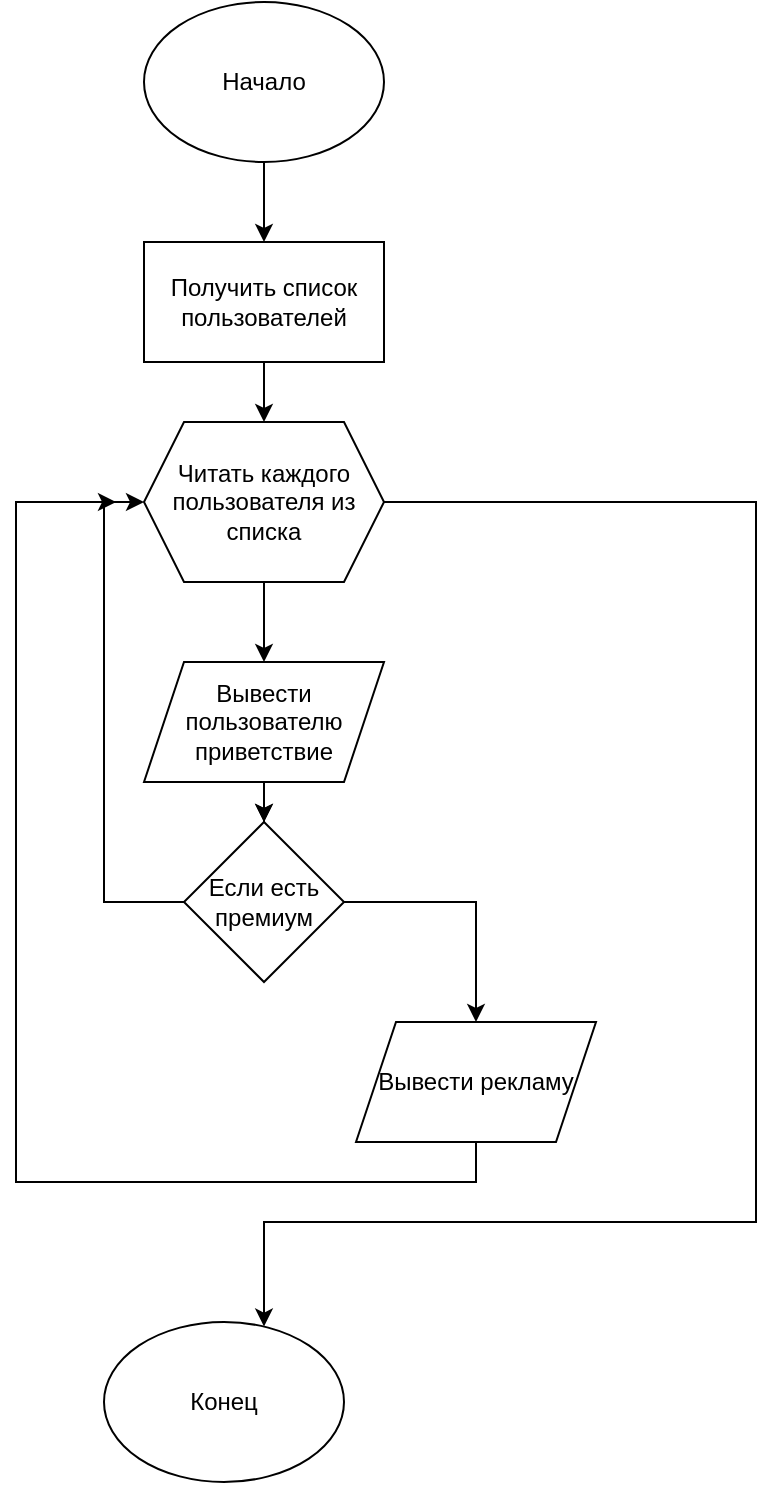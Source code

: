 <mxfile version="17.1.5" type="github">
  <diagram id="eoeE-TZlK-y4NeMJoAB7" name="Page-1">
    <mxGraphModel dx="1160" dy="781" grid="1" gridSize="10" guides="1" tooltips="1" connect="1" arrows="1" fold="1" page="1" pageScale="1" pageWidth="827" pageHeight="1169" math="0" shadow="0">
      <root>
        <mxCell id="0" />
        <mxCell id="1" parent="0" />
        <mxCell id="vd5Tt2Td3QVAYVXvcv8U-4" value="" style="edgeStyle=orthogonalEdgeStyle;rounded=0;orthogonalLoop=1;jettySize=auto;html=1;" edge="1" parent="1" source="vd5Tt2Td3QVAYVXvcv8U-1" target="vd5Tt2Td3QVAYVXvcv8U-2">
          <mxGeometry relative="1" as="geometry" />
        </mxCell>
        <mxCell id="vd5Tt2Td3QVAYVXvcv8U-1" value="Начало" style="ellipse;whiteSpace=wrap;html=1;" vertex="1" parent="1">
          <mxGeometry x="354" y="110" width="120" height="80" as="geometry" />
        </mxCell>
        <mxCell id="vd5Tt2Td3QVAYVXvcv8U-5" value="" style="edgeStyle=orthogonalEdgeStyle;rounded=0;orthogonalLoop=1;jettySize=auto;html=1;" edge="1" parent="1" source="vd5Tt2Td3QVAYVXvcv8U-2" target="vd5Tt2Td3QVAYVXvcv8U-3">
          <mxGeometry relative="1" as="geometry" />
        </mxCell>
        <mxCell id="vd5Tt2Td3QVAYVXvcv8U-2" value="Получить список пользователей" style="rounded=0;whiteSpace=wrap;html=1;" vertex="1" parent="1">
          <mxGeometry x="354" y="230" width="120" height="60" as="geometry" />
        </mxCell>
        <mxCell id="vd5Tt2Td3QVAYVXvcv8U-9" value="" style="edgeStyle=orthogonalEdgeStyle;rounded=0;orthogonalLoop=1;jettySize=auto;html=1;" edge="1" parent="1" source="vd5Tt2Td3QVAYVXvcv8U-3" target="vd5Tt2Td3QVAYVXvcv8U-8">
          <mxGeometry relative="1" as="geometry" />
        </mxCell>
        <mxCell id="vd5Tt2Td3QVAYVXvcv8U-18" style="edgeStyle=orthogonalEdgeStyle;rounded=0;orthogonalLoop=1;jettySize=auto;html=1;" edge="1" parent="1" source="vd5Tt2Td3QVAYVXvcv8U-3" target="vd5Tt2Td3QVAYVXvcv8U-17">
          <mxGeometry relative="1" as="geometry">
            <Array as="points">
              <mxPoint x="660" y="360" />
              <mxPoint x="660" y="720" />
              <mxPoint x="414" y="720" />
            </Array>
          </mxGeometry>
        </mxCell>
        <mxCell id="vd5Tt2Td3QVAYVXvcv8U-3" value="Читать каждого пользователя из списка" style="shape=hexagon;perimeter=hexagonPerimeter2;whiteSpace=wrap;html=1;fixedSize=1;" vertex="1" parent="1">
          <mxGeometry x="354" y="320" width="120" height="80" as="geometry" />
        </mxCell>
        <mxCell id="vd5Tt2Td3QVAYVXvcv8U-11" value="" style="edgeStyle=orthogonalEdgeStyle;rounded=0;orthogonalLoop=1;jettySize=auto;html=1;" edge="1" parent="1" source="vd5Tt2Td3QVAYVXvcv8U-8" target="vd5Tt2Td3QVAYVXvcv8U-10">
          <mxGeometry relative="1" as="geometry" />
        </mxCell>
        <mxCell id="vd5Tt2Td3QVAYVXvcv8U-19" style="edgeStyle=orthogonalEdgeStyle;rounded=0;orthogonalLoop=1;jettySize=auto;html=1;" edge="1" parent="1" source="vd5Tt2Td3QVAYVXvcv8U-8" target="vd5Tt2Td3QVAYVXvcv8U-10">
          <mxGeometry relative="1" as="geometry" />
        </mxCell>
        <mxCell id="vd5Tt2Td3QVAYVXvcv8U-8" value="Вывести пользователю приветствие" style="shape=parallelogram;perimeter=parallelogramPerimeter;whiteSpace=wrap;html=1;fixedSize=1;" vertex="1" parent="1">
          <mxGeometry x="354" y="440" width="120" height="60" as="geometry" />
        </mxCell>
        <mxCell id="vd5Tt2Td3QVAYVXvcv8U-16" style="edgeStyle=orthogonalEdgeStyle;rounded=0;orthogonalLoop=1;jettySize=auto;html=1;exitX=0;exitY=0.5;exitDx=0;exitDy=0;entryX=0;entryY=0.5;entryDx=0;entryDy=0;" edge="1" parent="1" source="vd5Tt2Td3QVAYVXvcv8U-10" target="vd5Tt2Td3QVAYVXvcv8U-3">
          <mxGeometry relative="1" as="geometry" />
        </mxCell>
        <mxCell id="vd5Tt2Td3QVAYVXvcv8U-22" style="edgeStyle=orthogonalEdgeStyle;rounded=0;orthogonalLoop=1;jettySize=auto;html=1;entryX=0.5;entryY=0;entryDx=0;entryDy=0;" edge="1" parent="1" source="vd5Tt2Td3QVAYVXvcv8U-10" target="vd5Tt2Td3QVAYVXvcv8U-12">
          <mxGeometry relative="1" as="geometry" />
        </mxCell>
        <mxCell id="vd5Tt2Td3QVAYVXvcv8U-10" value="Если есть премиум" style="rhombus;whiteSpace=wrap;html=1;" vertex="1" parent="1">
          <mxGeometry x="374" y="520" width="80" height="80" as="geometry" />
        </mxCell>
        <mxCell id="vd5Tt2Td3QVAYVXvcv8U-23" style="edgeStyle=orthogonalEdgeStyle;rounded=0;orthogonalLoop=1;jettySize=auto;html=1;" edge="1" parent="1" source="vd5Tt2Td3QVAYVXvcv8U-12">
          <mxGeometry relative="1" as="geometry">
            <mxPoint x="340" y="360" as="targetPoint" />
            <Array as="points">
              <mxPoint x="520" y="700" />
              <mxPoint x="290" y="700" />
            </Array>
          </mxGeometry>
        </mxCell>
        <mxCell id="vd5Tt2Td3QVAYVXvcv8U-12" value="Вывести рекламу" style="shape=parallelogram;perimeter=parallelogramPerimeter;whiteSpace=wrap;html=1;fixedSize=1;" vertex="1" parent="1">
          <mxGeometry x="460" y="620" width="120" height="60" as="geometry" />
        </mxCell>
        <mxCell id="vd5Tt2Td3QVAYVXvcv8U-17" value="Конец" style="ellipse;whiteSpace=wrap;html=1;" vertex="1" parent="1">
          <mxGeometry x="334" y="770" width="120" height="80" as="geometry" />
        </mxCell>
      </root>
    </mxGraphModel>
  </diagram>
</mxfile>
